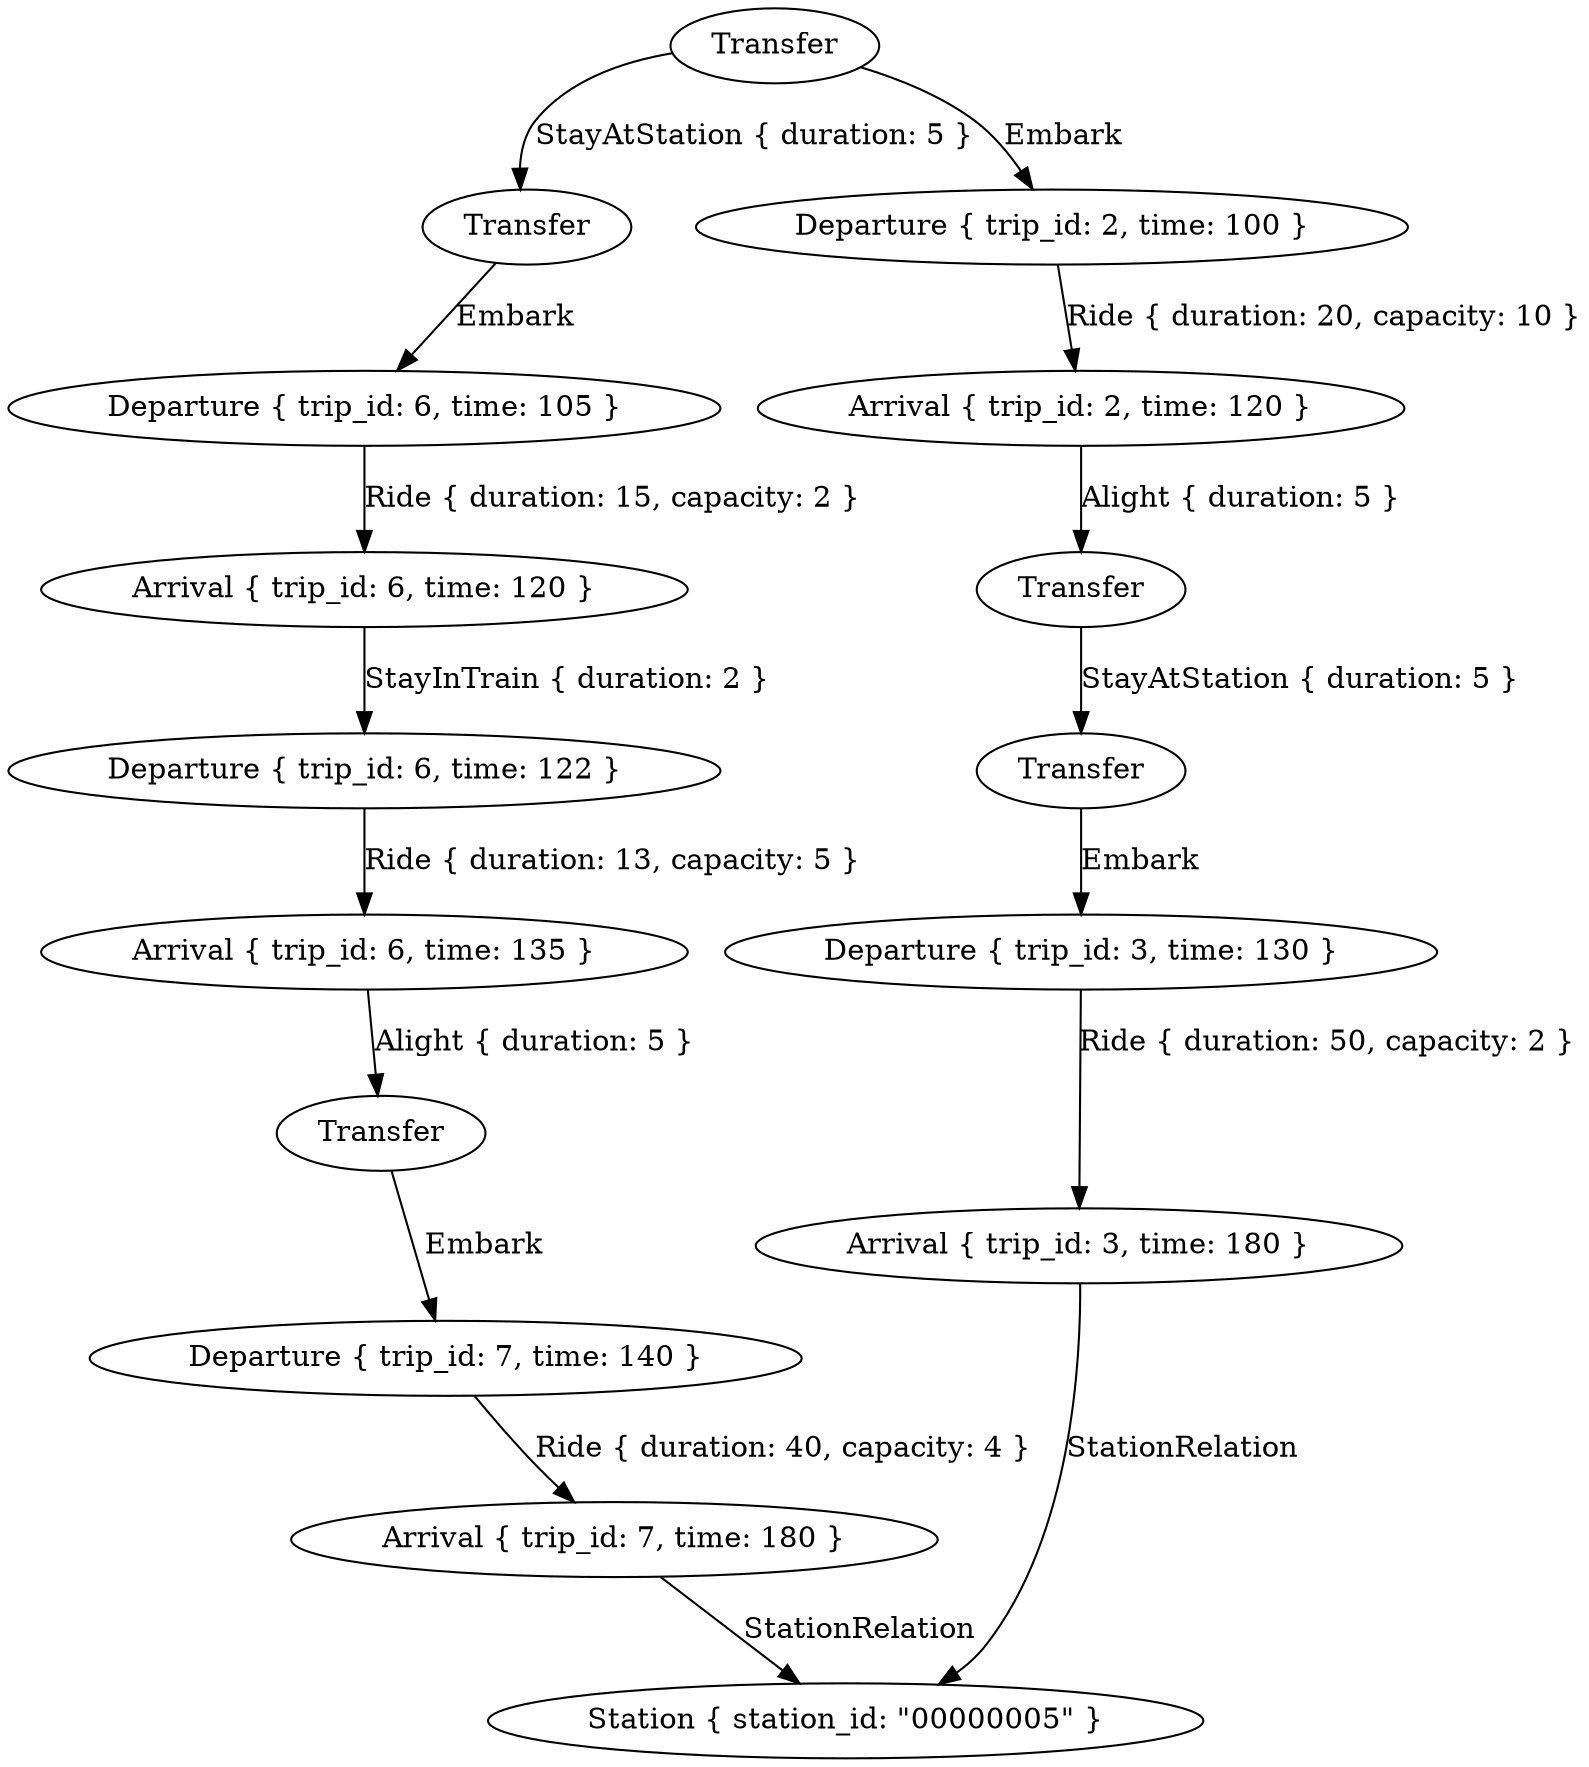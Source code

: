 digraph {
    0 [ label = "Transfer" ]
    1 [ label = "Transfer" ]
    2 [ label = "Departure { trip_id: 6, time: 105 }" ]
    3 [ label = "Arrival { trip_id: 6, time: 120 }" ]
    4 [ label = "Departure { trip_id: 6, time: 122 }" ]
    5 [ label = "Arrival { trip_id: 6, time: 135 }" ]
    6 [ label = "Transfer" ]
    7 [ label = "Departure { trip_id: 7, time: 140 }" ]
    8 [ label = "Arrival { trip_id: 7, time: 180 }" ]
    9 [ label = "Station { station_id: \"00000005\" }" ]
    10 [ label = "Departure { trip_id: 2, time: 100 }" ]
    11 [ label = "Arrival { trip_id: 2, time: 120 }" ]
    12 [ label = "Transfer" ]
    13 [ label = "Transfer" ]
    14 [ label = "Departure { trip_id: 3, time: 130 }" ]
    15 [ label = "Arrival { trip_id: 3, time: 180 }" ]
    0 -> 1 [ label = "StayAtStation { duration: 5 }" ]
    1 -> 2 [ label = "Embark" ]
    2 -> 3 [ label = "Ride { duration: 15, capacity: 2 }" ]
    3 -> 4 [ label = "StayInTrain { duration: 2 }" ]
    4 -> 5 [ label = "Ride { duration: 13, capacity: 5 }" ]
    5 -> 6 [ label = "Alight { duration: 5 }" ]
    6 -> 7 [ label = "Embark" ]
    7 -> 8 [ label = "Ride { duration: 40, capacity: 4 }" ]
    8 -> 9 [ label = "StationRelation" ]
    0 -> 10 [ label = "Embark" ]
    10 -> 11 [ label = "Ride { duration: 20, capacity: 10 }" ]
    11 -> 12 [ label = "Alight { duration: 5 }" ]
    12 -> 13 [ label = "StayAtStation { duration: 5 }" ]
    13 -> 14 [ label = "Embark" ]
    14 -> 15 [ label = "Ride { duration: 50, capacity: 2 }" ]
    15 -> 9 [ label = "StationRelation" ]
}
